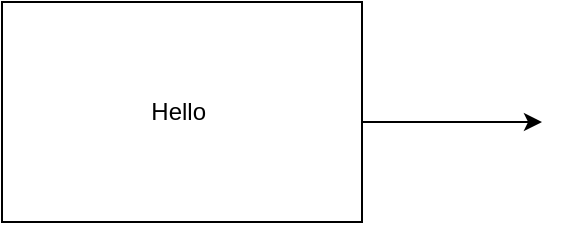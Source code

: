 <mxfile version="24.4.6" type="github">
  <diagram name="Page-1" id="45Ckz1ZpIqzxld_eCrqL">
    <mxGraphModel dx="978" dy="927" grid="1" gridSize="10" guides="1" tooltips="1" connect="1" arrows="1" fold="1" page="1" pageScale="1" pageWidth="850" pageHeight="1100" math="0" shadow="0">
      <root>
        <mxCell id="0" />
        <mxCell id="1" parent="0" />
        <mxCell id="kki4mMXZgGrcAXMrvcyH-1" value="Hello&amp;nbsp;" style="whiteSpace=wrap;html=1;" vertex="1" parent="1">
          <mxGeometry x="80" y="140" width="180" height="110" as="geometry" />
        </mxCell>
        <mxCell id="kki4mMXZgGrcAXMrvcyH-2" value="" style="endArrow=classic;html=1;rounded=0;" edge="1" parent="1">
          <mxGeometry width="50" height="50" relative="1" as="geometry">
            <mxPoint x="260" y="200" as="sourcePoint" />
            <mxPoint x="350" y="200" as="targetPoint" />
          </mxGeometry>
        </mxCell>
      </root>
    </mxGraphModel>
  </diagram>
</mxfile>

